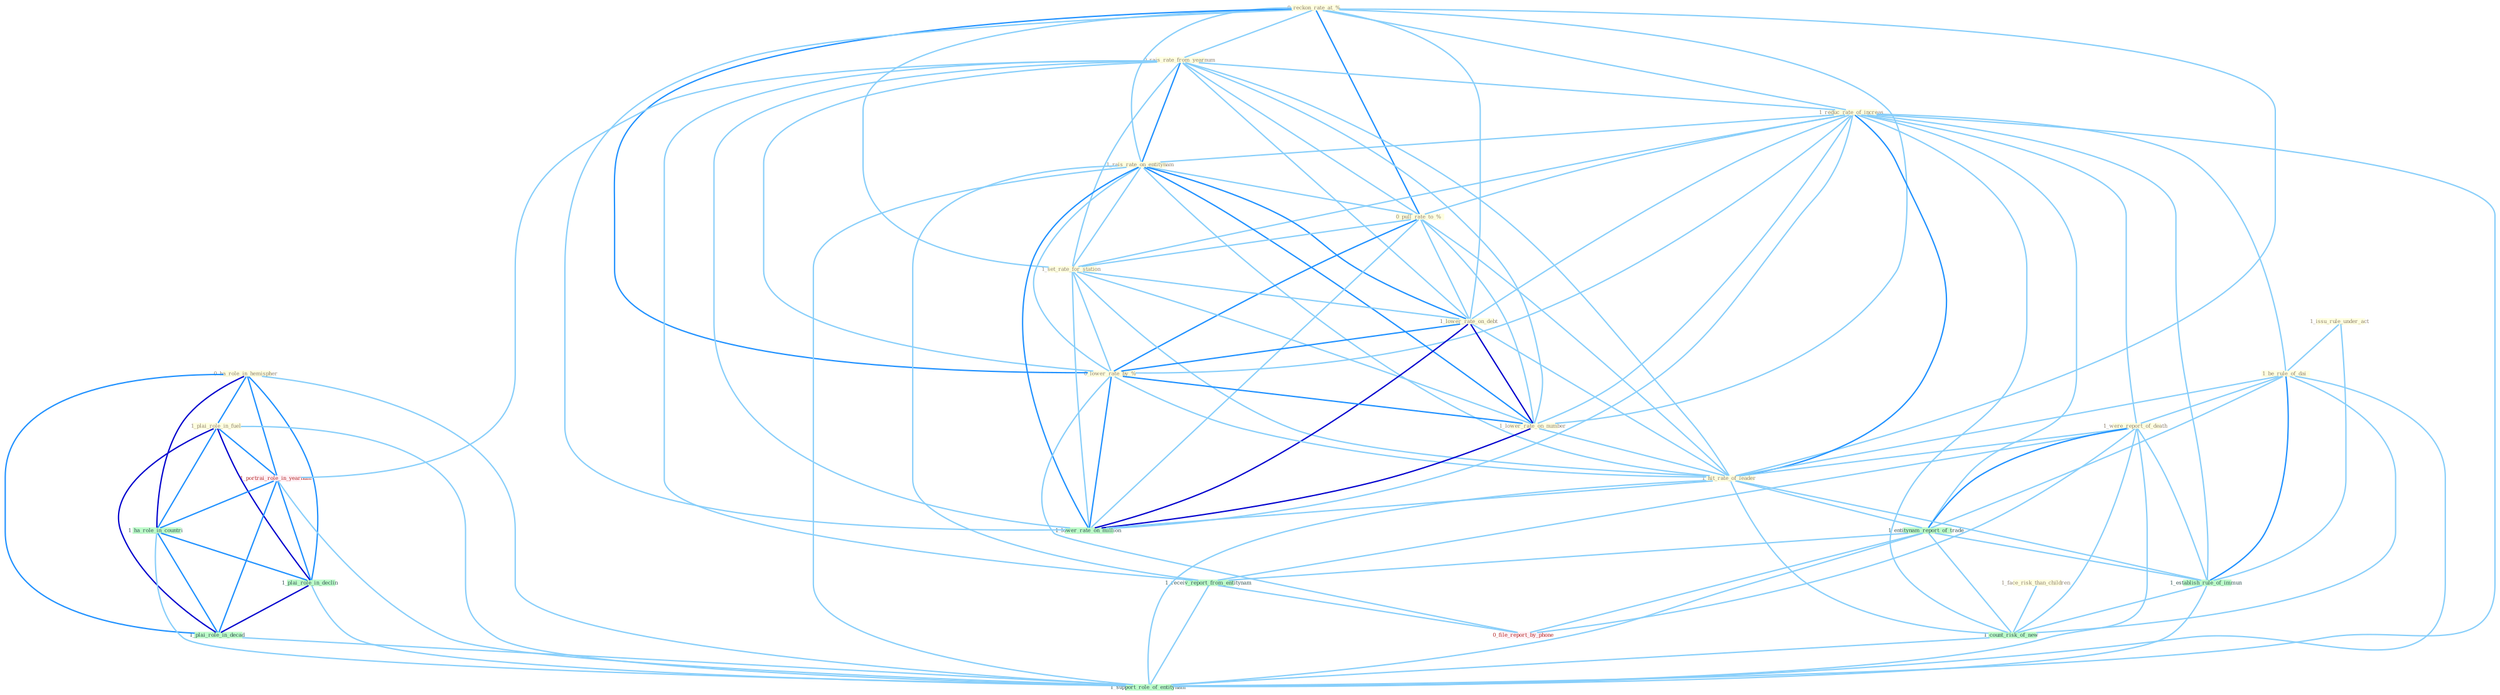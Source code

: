 Graph G{ 
    node
    [shape=polygon,style=filled,width=.5,height=.06,color="#BDFCC9",fixedsize=true,fontsize=4,
    fontcolor="#2f4f4f"];
    {node
    [color="#ffffe0", fontcolor="#8b7d6b"] "0_reckon_rate_at_% " "0_ha_role_in_hemispher " "1_issu_rule_under_act " "0_rais_rate_from_yearnum " "1_reduc_rate_of_increas " "1_rais_rate_on_entitynam " "0_pull_rate_to_% " "1_plai_role_in_fuel " "1_set_rate_for_station " "1_be_rule_of_dai " "1_lower_rate_on_debt " "1_were_report_of_death " "0_lower_rate_by_% " "1_lower_rate_on_number " "1_hit_rate_of_leader " "1_face_risk_than_children "}
{node [color="#fff0f5", fontcolor="#b22222"] "1_portrai_role_in_yearnum " "0_file_report_by_phone "}
edge [color="#B0E2FF"];

	"0_reckon_rate_at_% " -- "0_rais_rate_from_yearnum " [w="1", color="#87cefa" ];
	"0_reckon_rate_at_% " -- "1_reduc_rate_of_increas " [w="1", color="#87cefa" ];
	"0_reckon_rate_at_% " -- "1_rais_rate_on_entitynam " [w="1", color="#87cefa" ];
	"0_reckon_rate_at_% " -- "0_pull_rate_to_% " [w="2", color="#1e90ff" , len=0.8];
	"0_reckon_rate_at_% " -- "1_set_rate_for_station " [w="1", color="#87cefa" ];
	"0_reckon_rate_at_% " -- "1_lower_rate_on_debt " [w="1", color="#87cefa" ];
	"0_reckon_rate_at_% " -- "0_lower_rate_by_% " [w="2", color="#1e90ff" , len=0.8];
	"0_reckon_rate_at_% " -- "1_lower_rate_on_number " [w="1", color="#87cefa" ];
	"0_reckon_rate_at_% " -- "1_hit_rate_of_leader " [w="1", color="#87cefa" ];
	"0_reckon_rate_at_% " -- "1_lower_rate_on_million " [w="1", color="#87cefa" ];
	"0_ha_role_in_hemispher " -- "1_plai_role_in_fuel " [w="2", color="#1e90ff" , len=0.8];
	"0_ha_role_in_hemispher " -- "1_portrai_role_in_yearnum " [w="2", color="#1e90ff" , len=0.8];
	"0_ha_role_in_hemispher " -- "1_ha_role_in_countri " [w="3", color="#0000cd" , len=0.6];
	"0_ha_role_in_hemispher " -- "1_plai_role_in_declin " [w="2", color="#1e90ff" , len=0.8];
	"0_ha_role_in_hemispher " -- "1_plai_role_in_decad " [w="2", color="#1e90ff" , len=0.8];
	"0_ha_role_in_hemispher " -- "1_support_role_of_entitynam " [w="1", color="#87cefa" ];
	"1_issu_rule_under_act " -- "1_be_rule_of_dai " [w="1", color="#87cefa" ];
	"1_issu_rule_under_act " -- "1_establish_rule_of_immun " [w="1", color="#87cefa" ];
	"0_rais_rate_from_yearnum " -- "1_reduc_rate_of_increas " [w="1", color="#87cefa" ];
	"0_rais_rate_from_yearnum " -- "1_rais_rate_on_entitynam " [w="2", color="#1e90ff" , len=0.8];
	"0_rais_rate_from_yearnum " -- "0_pull_rate_to_% " [w="1", color="#87cefa" ];
	"0_rais_rate_from_yearnum " -- "1_set_rate_for_station " [w="1", color="#87cefa" ];
	"0_rais_rate_from_yearnum " -- "1_lower_rate_on_debt " [w="1", color="#87cefa" ];
	"0_rais_rate_from_yearnum " -- "0_lower_rate_by_% " [w="1", color="#87cefa" ];
	"0_rais_rate_from_yearnum " -- "1_lower_rate_on_number " [w="1", color="#87cefa" ];
	"0_rais_rate_from_yearnum " -- "1_hit_rate_of_leader " [w="1", color="#87cefa" ];
	"0_rais_rate_from_yearnum " -- "1_portrai_role_in_yearnum " [w="1", color="#87cefa" ];
	"0_rais_rate_from_yearnum " -- "1_lower_rate_on_million " [w="1", color="#87cefa" ];
	"0_rais_rate_from_yearnum " -- "1_receiv_report_from_entitynam " [w="1", color="#87cefa" ];
	"1_reduc_rate_of_increas " -- "1_rais_rate_on_entitynam " [w="1", color="#87cefa" ];
	"1_reduc_rate_of_increas " -- "0_pull_rate_to_% " [w="1", color="#87cefa" ];
	"1_reduc_rate_of_increas " -- "1_set_rate_for_station " [w="1", color="#87cefa" ];
	"1_reduc_rate_of_increas " -- "1_be_rule_of_dai " [w="1", color="#87cefa" ];
	"1_reduc_rate_of_increas " -- "1_lower_rate_on_debt " [w="1", color="#87cefa" ];
	"1_reduc_rate_of_increas " -- "1_were_report_of_death " [w="1", color="#87cefa" ];
	"1_reduc_rate_of_increas " -- "0_lower_rate_by_% " [w="1", color="#87cefa" ];
	"1_reduc_rate_of_increas " -- "1_lower_rate_on_number " [w="1", color="#87cefa" ];
	"1_reduc_rate_of_increas " -- "1_hit_rate_of_leader " [w="2", color="#1e90ff" , len=0.8];
	"1_reduc_rate_of_increas " -- "1_lower_rate_on_million " [w="1", color="#87cefa" ];
	"1_reduc_rate_of_increas " -- "1_entitynam_report_of_trade " [w="1", color="#87cefa" ];
	"1_reduc_rate_of_increas " -- "1_establish_rule_of_immun " [w="1", color="#87cefa" ];
	"1_reduc_rate_of_increas " -- "1_count_risk_of_new " [w="1", color="#87cefa" ];
	"1_reduc_rate_of_increas " -- "1_support_role_of_entitynam " [w="1", color="#87cefa" ];
	"1_rais_rate_on_entitynam " -- "0_pull_rate_to_% " [w="1", color="#87cefa" ];
	"1_rais_rate_on_entitynam " -- "1_set_rate_for_station " [w="1", color="#87cefa" ];
	"1_rais_rate_on_entitynam " -- "1_lower_rate_on_debt " [w="2", color="#1e90ff" , len=0.8];
	"1_rais_rate_on_entitynam " -- "0_lower_rate_by_% " [w="1", color="#87cefa" ];
	"1_rais_rate_on_entitynam " -- "1_lower_rate_on_number " [w="2", color="#1e90ff" , len=0.8];
	"1_rais_rate_on_entitynam " -- "1_hit_rate_of_leader " [w="1", color="#87cefa" ];
	"1_rais_rate_on_entitynam " -- "1_lower_rate_on_million " [w="2", color="#1e90ff" , len=0.8];
	"1_rais_rate_on_entitynam " -- "1_receiv_report_from_entitynam " [w="1", color="#87cefa" ];
	"1_rais_rate_on_entitynam " -- "1_support_role_of_entitynam " [w="1", color="#87cefa" ];
	"0_pull_rate_to_% " -- "1_set_rate_for_station " [w="1", color="#87cefa" ];
	"0_pull_rate_to_% " -- "1_lower_rate_on_debt " [w="1", color="#87cefa" ];
	"0_pull_rate_to_% " -- "0_lower_rate_by_% " [w="2", color="#1e90ff" , len=0.8];
	"0_pull_rate_to_% " -- "1_lower_rate_on_number " [w="1", color="#87cefa" ];
	"0_pull_rate_to_% " -- "1_hit_rate_of_leader " [w="1", color="#87cefa" ];
	"0_pull_rate_to_% " -- "1_lower_rate_on_million " [w="1", color="#87cefa" ];
	"1_plai_role_in_fuel " -- "1_portrai_role_in_yearnum " [w="2", color="#1e90ff" , len=0.8];
	"1_plai_role_in_fuel " -- "1_ha_role_in_countri " [w="2", color="#1e90ff" , len=0.8];
	"1_plai_role_in_fuel " -- "1_plai_role_in_declin " [w="3", color="#0000cd" , len=0.6];
	"1_plai_role_in_fuel " -- "1_plai_role_in_decad " [w="3", color="#0000cd" , len=0.6];
	"1_plai_role_in_fuel " -- "1_support_role_of_entitynam " [w="1", color="#87cefa" ];
	"1_set_rate_for_station " -- "1_lower_rate_on_debt " [w="1", color="#87cefa" ];
	"1_set_rate_for_station " -- "0_lower_rate_by_% " [w="1", color="#87cefa" ];
	"1_set_rate_for_station " -- "1_lower_rate_on_number " [w="1", color="#87cefa" ];
	"1_set_rate_for_station " -- "1_hit_rate_of_leader " [w="1", color="#87cefa" ];
	"1_set_rate_for_station " -- "1_lower_rate_on_million " [w="1", color="#87cefa" ];
	"1_be_rule_of_dai " -- "1_were_report_of_death " [w="1", color="#87cefa" ];
	"1_be_rule_of_dai " -- "1_hit_rate_of_leader " [w="1", color="#87cefa" ];
	"1_be_rule_of_dai " -- "1_entitynam_report_of_trade " [w="1", color="#87cefa" ];
	"1_be_rule_of_dai " -- "1_establish_rule_of_immun " [w="2", color="#1e90ff" , len=0.8];
	"1_be_rule_of_dai " -- "1_count_risk_of_new " [w="1", color="#87cefa" ];
	"1_be_rule_of_dai " -- "1_support_role_of_entitynam " [w="1", color="#87cefa" ];
	"1_lower_rate_on_debt " -- "0_lower_rate_by_% " [w="2", color="#1e90ff" , len=0.8];
	"1_lower_rate_on_debt " -- "1_lower_rate_on_number " [w="3", color="#0000cd" , len=0.6];
	"1_lower_rate_on_debt " -- "1_hit_rate_of_leader " [w="1", color="#87cefa" ];
	"1_lower_rate_on_debt " -- "1_lower_rate_on_million " [w="3", color="#0000cd" , len=0.6];
	"1_were_report_of_death " -- "1_hit_rate_of_leader " [w="1", color="#87cefa" ];
	"1_were_report_of_death " -- "1_entitynam_report_of_trade " [w="2", color="#1e90ff" , len=0.8];
	"1_were_report_of_death " -- "1_receiv_report_from_entitynam " [w="1", color="#87cefa" ];
	"1_were_report_of_death " -- "1_establish_rule_of_immun " [w="1", color="#87cefa" ];
	"1_were_report_of_death " -- "1_count_risk_of_new " [w="1", color="#87cefa" ];
	"1_were_report_of_death " -- "0_file_report_by_phone " [w="1", color="#87cefa" ];
	"1_were_report_of_death " -- "1_support_role_of_entitynam " [w="1", color="#87cefa" ];
	"0_lower_rate_by_% " -- "1_lower_rate_on_number " [w="2", color="#1e90ff" , len=0.8];
	"0_lower_rate_by_% " -- "1_hit_rate_of_leader " [w="1", color="#87cefa" ];
	"0_lower_rate_by_% " -- "1_lower_rate_on_million " [w="2", color="#1e90ff" , len=0.8];
	"0_lower_rate_by_% " -- "0_file_report_by_phone " [w="1", color="#87cefa" ];
	"1_lower_rate_on_number " -- "1_hit_rate_of_leader " [w="1", color="#87cefa" ];
	"1_lower_rate_on_number " -- "1_lower_rate_on_million " [w="3", color="#0000cd" , len=0.6];
	"1_hit_rate_of_leader " -- "1_lower_rate_on_million " [w="1", color="#87cefa" ];
	"1_hit_rate_of_leader " -- "1_entitynam_report_of_trade " [w="1", color="#87cefa" ];
	"1_hit_rate_of_leader " -- "1_establish_rule_of_immun " [w="1", color="#87cefa" ];
	"1_hit_rate_of_leader " -- "1_count_risk_of_new " [w="1", color="#87cefa" ];
	"1_hit_rate_of_leader " -- "1_support_role_of_entitynam " [w="1", color="#87cefa" ];
	"1_face_risk_than_children " -- "1_count_risk_of_new " [w="1", color="#87cefa" ];
	"1_portrai_role_in_yearnum " -- "1_ha_role_in_countri " [w="2", color="#1e90ff" , len=0.8];
	"1_portrai_role_in_yearnum " -- "1_plai_role_in_declin " [w="2", color="#1e90ff" , len=0.8];
	"1_portrai_role_in_yearnum " -- "1_plai_role_in_decad " [w="2", color="#1e90ff" , len=0.8];
	"1_portrai_role_in_yearnum " -- "1_support_role_of_entitynam " [w="1", color="#87cefa" ];
	"1_ha_role_in_countri " -- "1_plai_role_in_declin " [w="2", color="#1e90ff" , len=0.8];
	"1_ha_role_in_countri " -- "1_plai_role_in_decad " [w="2", color="#1e90ff" , len=0.8];
	"1_ha_role_in_countri " -- "1_support_role_of_entitynam " [w="1", color="#87cefa" ];
	"1_entitynam_report_of_trade " -- "1_receiv_report_from_entitynam " [w="1", color="#87cefa" ];
	"1_entitynam_report_of_trade " -- "1_establish_rule_of_immun " [w="1", color="#87cefa" ];
	"1_entitynam_report_of_trade " -- "1_count_risk_of_new " [w="1", color="#87cefa" ];
	"1_entitynam_report_of_trade " -- "0_file_report_by_phone " [w="1", color="#87cefa" ];
	"1_entitynam_report_of_trade " -- "1_support_role_of_entitynam " [w="1", color="#87cefa" ];
	"1_receiv_report_from_entitynam " -- "0_file_report_by_phone " [w="1", color="#87cefa" ];
	"1_receiv_report_from_entitynam " -- "1_support_role_of_entitynam " [w="1", color="#87cefa" ];
	"1_plai_role_in_declin " -- "1_plai_role_in_decad " [w="3", color="#0000cd" , len=0.6];
	"1_plai_role_in_declin " -- "1_support_role_of_entitynam " [w="1", color="#87cefa" ];
	"1_establish_rule_of_immun " -- "1_count_risk_of_new " [w="1", color="#87cefa" ];
	"1_establish_rule_of_immun " -- "1_support_role_of_entitynam " [w="1", color="#87cefa" ];
	"1_count_risk_of_new " -- "1_support_role_of_entitynam " [w="1", color="#87cefa" ];
	"1_plai_role_in_decad " -- "1_support_role_of_entitynam " [w="1", color="#87cefa" ];
}
